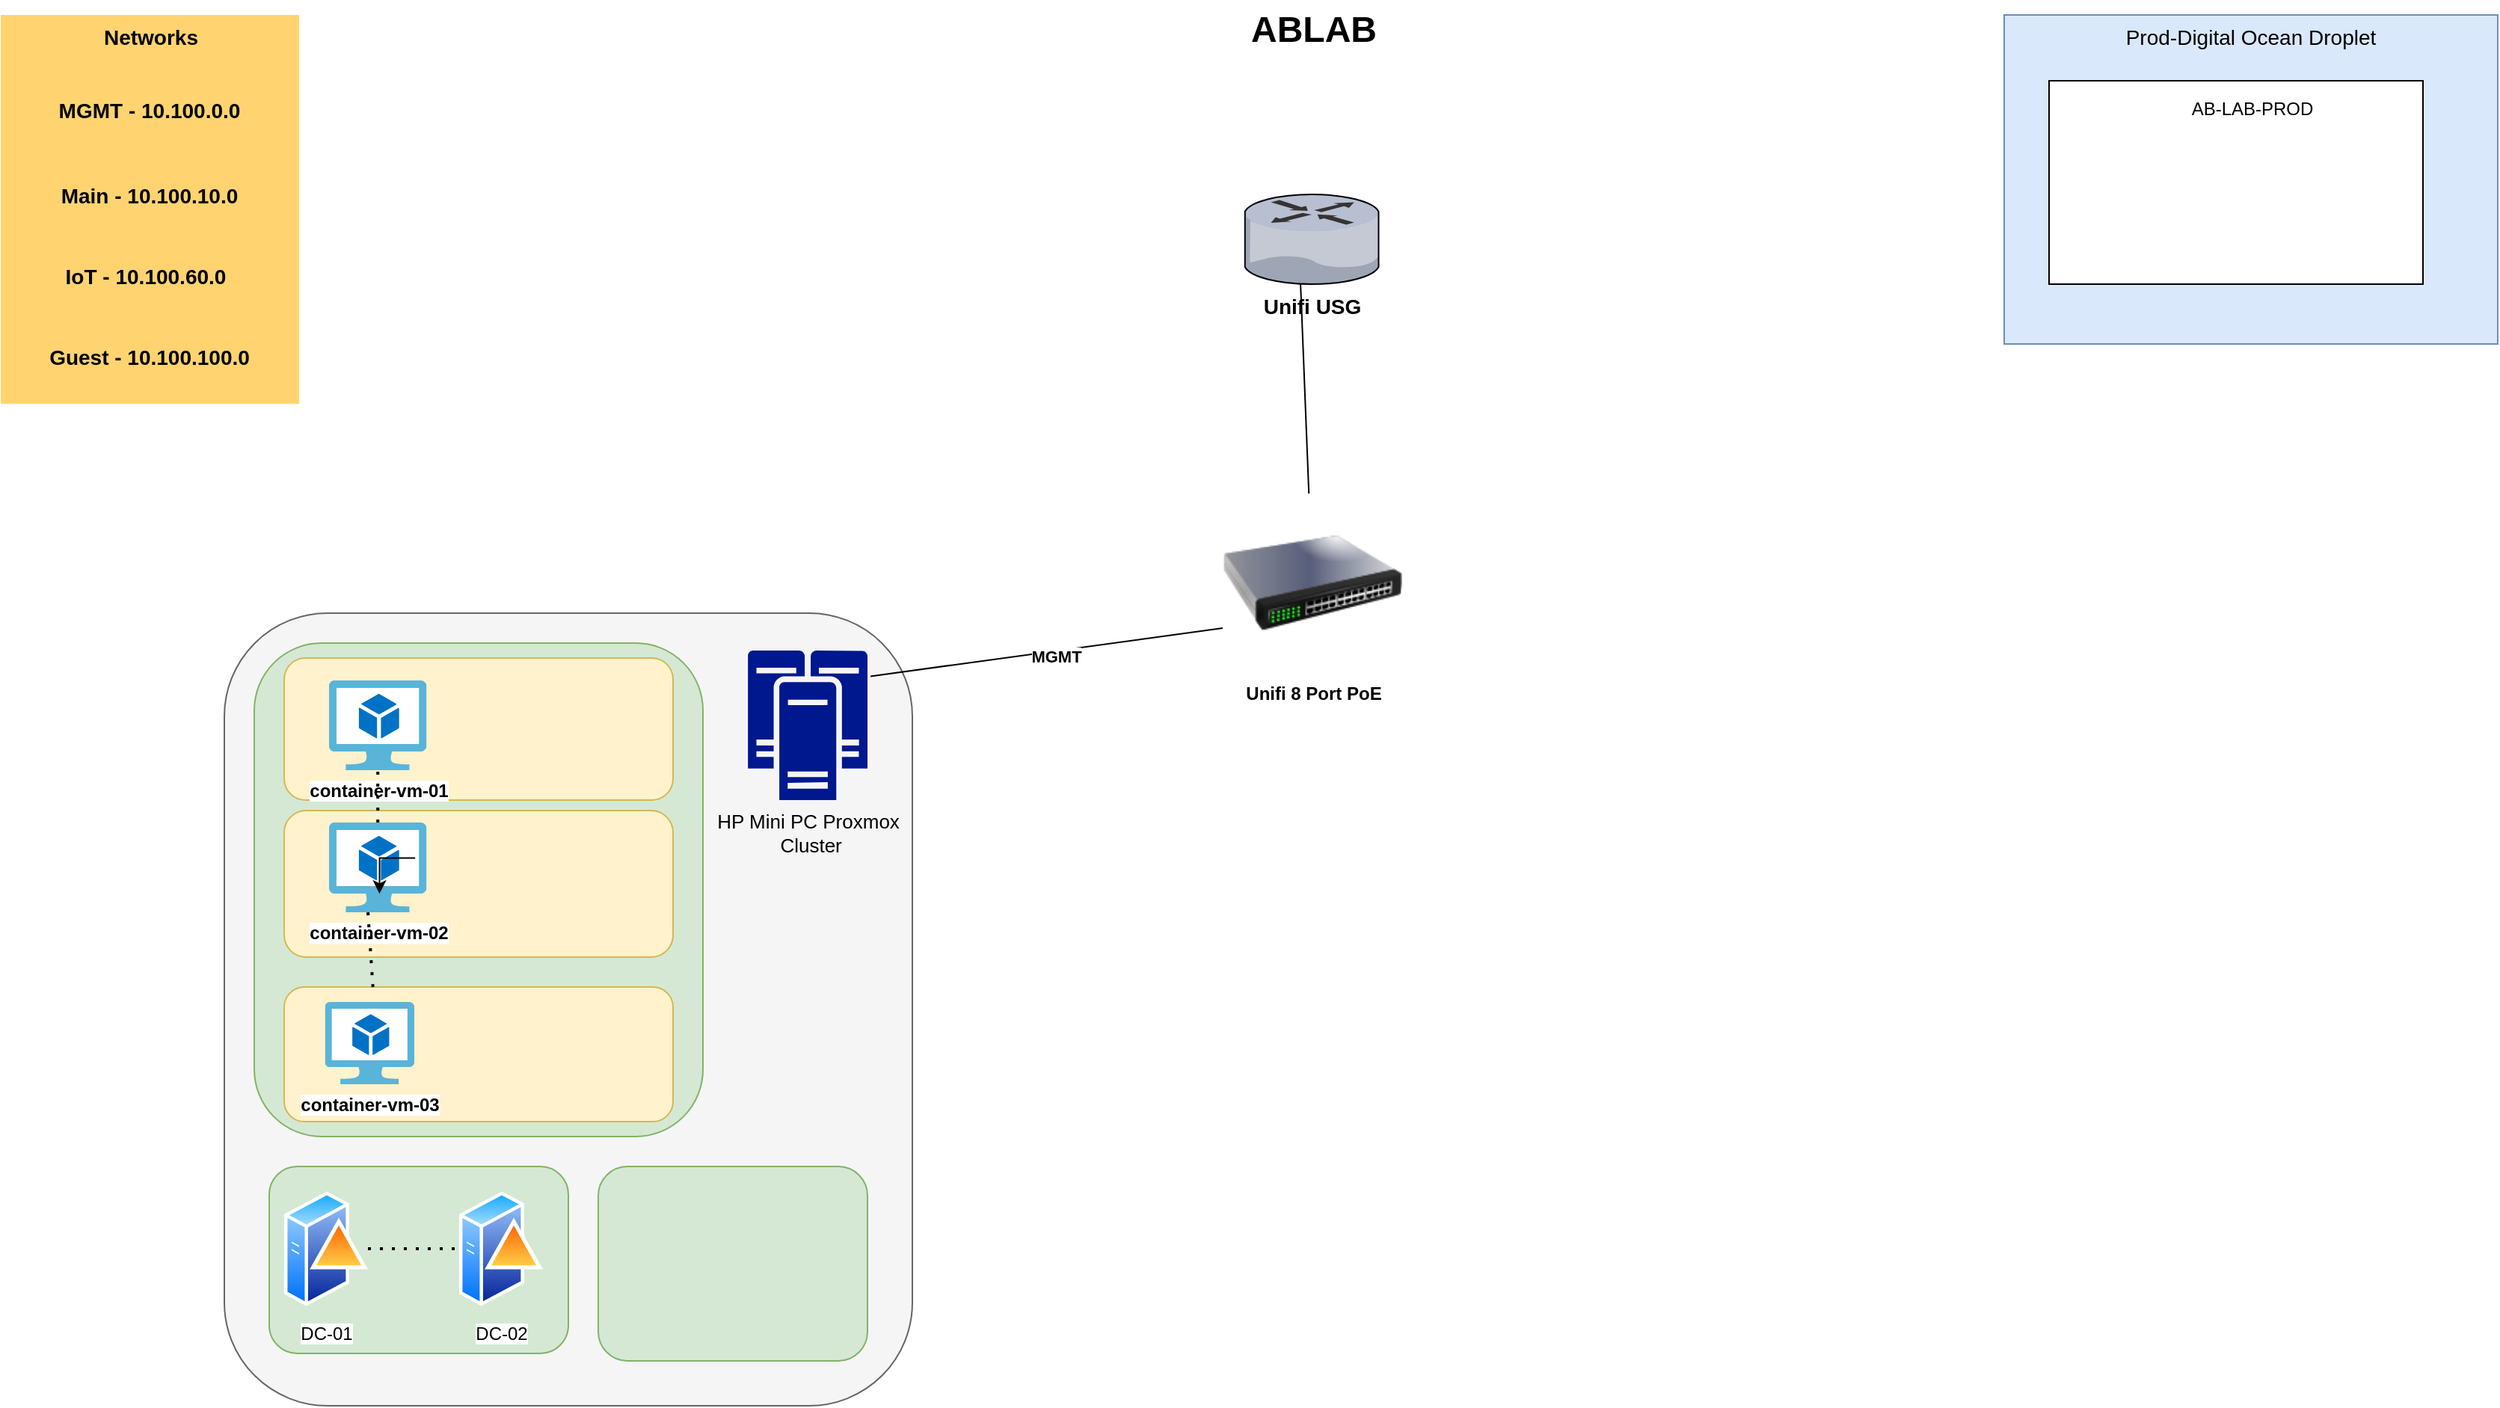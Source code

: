 <mxfile version="21.6.2" type="github">
  <diagram name="Page-1" id="e3a06f82-3646-2815-327d-82caf3d4e204">
    <mxGraphModel dx="2288" dy="1234" grid="1" gridSize="10" guides="1" tooltips="1" connect="1" arrows="1" fold="1" page="1" pageScale="1.5" pageWidth="1169" pageHeight="826" background="none" math="0" shadow="0">
      <root>
        <mxCell id="0" style=";html=1;" />
        <mxCell id="1" style=";html=1;" parent="0" />
        <mxCell id="x9bdqeFJQxe7NECGImG6-19" value="" style="rounded=1;whiteSpace=wrap;html=1;fillColor=#f5f5f5;strokeColor=#666666;fontColor=#333333;" vertex="1" parent="1">
          <mxGeometry x="190" y="420" width="460" height="530" as="geometry" />
        </mxCell>
        <mxCell id="x9bdqeFJQxe7NECGImG6-41" value="" style="rounded=1;whiteSpace=wrap;html=1;fillColor=#d5e8d4;strokeColor=#82b366;" vertex="1" parent="1">
          <mxGeometry x="220" y="790" width="200" height="125" as="geometry" />
        </mxCell>
        <mxCell id="x9bdqeFJQxe7NECGImG6-24" value="" style="rounded=1;whiteSpace=wrap;html=1;fillColor=#d5e8d4;strokeColor=#82b366;" vertex="1" parent="1">
          <mxGeometry x="210" y="440" width="300" height="330" as="geometry" />
        </mxCell>
        <mxCell id="x9bdqeFJQxe7NECGImG6-36" value="" style="rounded=1;whiteSpace=wrap;html=1;fillColor=#fff2cc;strokeColor=#d6b656;" vertex="1" parent="1">
          <mxGeometry x="230" y="552" width="260" height="98" as="geometry" />
        </mxCell>
        <mxCell id="x9bdqeFJQxe7NECGImG6-37" value="" style="rounded=1;whiteSpace=wrap;html=1;fillColor=#fff2cc;strokeColor=#d6b656;" vertex="1" parent="1">
          <mxGeometry x="230" y="670" width="260" height="90" as="geometry" />
        </mxCell>
        <mxCell id="x9bdqeFJQxe7NECGImG6-35" value="" style="rounded=1;whiteSpace=wrap;html=1;fillColor=#fff2cc;strokeColor=#d6b656;" vertex="1" parent="1">
          <mxGeometry x="230" y="450" width="260" height="95" as="geometry" />
        </mxCell>
        <mxCell id="6a7d8f32e03d9370-60" value="Prod-Digital Ocean Droplet" style="whiteSpace=wrap;html=1;fillColor=#dae8fc;fontSize=14;strokeColor=#6c8ebf;verticalAlign=top;" parent="1" vertex="1">
          <mxGeometry x="1380" y="20" width="330" height="220" as="geometry" />
        </mxCell>
        <mxCell id="x9bdqeFJQxe7NECGImG6-12" value="" style="rounded=0;whiteSpace=wrap;html=1;" vertex="1" parent="1">
          <mxGeometry x="1410" y="64" width="250" height="136" as="geometry" />
        </mxCell>
        <mxCell id="6a7d8f32e03d9370-57" value="Networks&lt;br&gt;" style="whiteSpace=wrap;html=1;fillColor=#FFD470;gradientColor=none;fontSize=14;strokeColor=none;verticalAlign=top;fontStyle=1" parent="1" vertex="1">
          <mxGeometry x="40.5" y="20" width="199.5" height="260" as="geometry" />
        </mxCell>
        <mxCell id="6a7d8f32e03d9370-13" value="Unifi USG" style="verticalLabelPosition=bottom;aspect=fixed;html=1;verticalAlign=top;shape=mxgraph.citrix.router;fontSize=14;fontStyle=1;" parent="1" vertex="1">
          <mxGeometry x="872.29" y="140" width="90.41" height="60" as="geometry" />
        </mxCell>
        <mxCell id="6a7d8f32e03d9370-62" value="ABLAB" style="text;strokeColor=none;fillColor=none;html=1;fontSize=24;fontStyle=1;verticalAlign=middle;align=center;" parent="1" vertex="1">
          <mxGeometry x="487" y="10" width="861" height="40" as="geometry" />
        </mxCell>
        <mxCell id="x9bdqeFJQxe7NECGImG6-1" value="MGMT - 10.100.0.0" style="text;html=1;strokeColor=none;fillColor=none;align=center;verticalAlign=middle;whiteSpace=wrap;rounded=0;fontSize=14;fontStyle=1" vertex="1" parent="1">
          <mxGeometry x="50" y="68" width="180" height="32" as="geometry" />
        </mxCell>
        <mxCell id="x9bdqeFJQxe7NECGImG6-2" value="Main - 10.100.10.0" style="text;html=1;strokeColor=none;fillColor=none;align=center;verticalAlign=middle;whiteSpace=wrap;rounded=0;fontSize=14;fontStyle=1" vertex="1" parent="1">
          <mxGeometry x="75" y="126" width="130" height="30" as="geometry" />
        </mxCell>
        <mxCell id="x9bdqeFJQxe7NECGImG6-4" value="IoT - 10.100.60.0" style="text;html=1;strokeColor=none;fillColor=none;align=center;verticalAlign=middle;whiteSpace=wrap;rounded=0;fontSize=14;fontStyle=1" vertex="1" parent="1">
          <mxGeometry x="80" y="180" width="115" height="30" as="geometry" />
        </mxCell>
        <mxCell id="x9bdqeFJQxe7NECGImG6-5" value="Guest - 10.100.100.0" style="text;html=1;strokeColor=none;fillColor=none;align=center;verticalAlign=middle;whiteSpace=wrap;rounded=0;fontSize=14;fontStyle=1" vertex="1" parent="1">
          <mxGeometry x="70" y="234" width="140" height="30" as="geometry" />
        </mxCell>
        <mxCell id="x9bdqeFJQxe7NECGImG6-6" value="" style="shape=image;html=1;verticalAlign=top;verticalLabelPosition=bottom;labelBackgroundColor=#ffffff;imageAspect=0;aspect=fixed;image=https://cdn1.iconfinder.com/data/icons/operating-system-flat-1/30/ubuntu-128.png" vertex="1" parent="1">
          <mxGeometry x="1420" y="99" width="66" height="66" as="geometry" />
        </mxCell>
        <mxCell id="x9bdqeFJQxe7NECGImG6-7" value="" style="shape=image;html=1;verticalAlign=top;verticalLabelPosition=bottom;labelBackgroundColor=#ffffff;imageAspect=0;aspect=fixed;image=https://cdn1.iconfinder.com/data/icons/unicons-line-vol-3/24/docker-128.png" vertex="1" parent="1">
          <mxGeometry x="1500" y="88" width="56" height="56" as="geometry" />
        </mxCell>
        <mxCell id="x9bdqeFJQxe7NECGImG6-9" value="" style="shape=image;html=1;verticalAlign=top;verticalLabelPosition=bottom;labelBackgroundColor=#ffffff;imageAspect=0;aspect=fixed;image=https://cdn1.iconfinder.com/data/icons/unicons-line-vol-3/24/docker-128.png" vertex="1" parent="1">
          <mxGeometry x="1500" y="144" width="56" height="56" as="geometry" />
        </mxCell>
        <mxCell id="x9bdqeFJQxe7NECGImG6-10" value="" style="shape=image;html=1;verticalAlign=top;verticalLabelPosition=bottom;labelBackgroundColor=#ffffff;imageAspect=0;aspect=fixed;image=https://cdn1.iconfinder.com/data/icons/unicons-line-vol-3/24/docker-128.png" vertex="1" parent="1">
          <mxGeometry x="1580" y="90" width="56" height="56" as="geometry" />
        </mxCell>
        <mxCell id="x9bdqeFJQxe7NECGImG6-11" value="" style="shape=image;html=1;verticalAlign=top;verticalLabelPosition=bottom;labelBackgroundColor=#ffffff;imageAspect=0;aspect=fixed;image=https://cdn1.iconfinder.com/data/icons/unicons-line-vol-3/24/docker-128.png" vertex="1" parent="1">
          <mxGeometry x="1580" y="144" width="56" height="56" as="geometry" />
        </mxCell>
        <mxCell id="x9bdqeFJQxe7NECGImG6-13" value="AB-LAB-PROD" style="text;html=1;strokeColor=none;fillColor=none;align=center;verticalAlign=middle;whiteSpace=wrap;rounded=0;" vertex="1" parent="1">
          <mxGeometry x="1486" y="68" width="120" height="30" as="geometry" />
        </mxCell>
        <mxCell id="x9bdqeFJQxe7NECGImG6-14" value="HP Mini PC Proxmox&lt;br style=&quot;font-size: 13px;&quot;&gt;&amp;nbsp;Cluster" style="sketch=0;aspect=fixed;pointerEvents=1;shadow=0;dashed=0;html=1;strokeColor=none;labelPosition=center;verticalLabelPosition=bottom;verticalAlign=top;align=center;fillColor=#00188D;shape=mxgraph.mscae.enterprise.cluster_server;fontSize=13;" vertex="1" parent="1">
          <mxGeometry x="540" y="445" width="80" height="100" as="geometry" />
        </mxCell>
        <mxCell id="x9bdqeFJQxe7NECGImG6-15" value="" style="endArrow=none;html=1;rounded=0;entryX=0.412;entryY=0.996;entryDx=0;entryDy=0;entryPerimeter=0;" edge="1" parent="1" source="x9bdqeFJQxe7NECGImG6-16" target="6a7d8f32e03d9370-13">
          <mxGeometry width="50" height="50" relative="1" as="geometry">
            <mxPoint x="720" y="280" as="sourcePoint" />
            <mxPoint x="620" y="300" as="targetPoint" />
          </mxGeometry>
        </mxCell>
        <mxCell id="x9bdqeFJQxe7NECGImG6-16" value="Unifi 8 Port PoE" style="image;html=1;image=img/lib/clip_art/networking/Switch_128x128.png;fontStyle=1" vertex="1" parent="1">
          <mxGeometry x="857.5" y="340" width="120" height="120" as="geometry" />
        </mxCell>
        <mxCell id="x9bdqeFJQxe7NECGImG6-18" value="" style="endArrow=none;html=1;rounded=0;entryX=0;entryY=0.75;entryDx=0;entryDy=0;exitX=1.025;exitY=0.172;exitDx=0;exitDy=0;exitPerimeter=0;" edge="1" parent="1" source="x9bdqeFJQxe7NECGImG6-14" target="x9bdqeFJQxe7NECGImG6-16">
          <mxGeometry width="50" height="50" relative="1" as="geometry">
            <mxPoint x="720" y="470" as="sourcePoint" />
            <mxPoint x="770" y="420" as="targetPoint" />
          </mxGeometry>
        </mxCell>
        <mxCell id="x9bdqeFJQxe7NECGImG6-49" value="MGMT" style="edgeLabel;html=1;align=center;verticalAlign=middle;resizable=0;points=[];fontStyle=1" vertex="1" connectable="0" parent="x9bdqeFJQxe7NECGImG6-18">
          <mxGeometry x="0.045" y="-4" relative="1" as="geometry">
            <mxPoint y="-1" as="offset" />
          </mxGeometry>
        </mxCell>
        <mxCell id="x9bdqeFJQxe7NECGImG6-20" value="&lt;b&gt;container-vm-01&lt;/b&gt;" style="image;sketch=0;aspect=fixed;html=1;points=[];align=center;fontSize=12;image=img/lib/mscae/Virtual_Machine_2.svg;" vertex="1" parent="1">
          <mxGeometry x="260" y="465" width="65.22" height="60" as="geometry" />
        </mxCell>
        <mxCell id="x9bdqeFJQxe7NECGImG6-22" value="&lt;b&gt;container-vm-02&lt;/b&gt;" style="image;sketch=0;aspect=fixed;html=1;points=[];align=center;fontSize=12;image=img/lib/mscae/Virtual_Machine_2.svg;" vertex="1" parent="1">
          <mxGeometry x="260" y="560" width="65.22" height="60" as="geometry" />
        </mxCell>
        <mxCell id="x9bdqeFJQxe7NECGImG6-23" value="container-vm-03" style="image;sketch=0;aspect=fixed;html=1;points=[];align=center;fontSize=12;image=img/lib/mscae/Virtual_Machine_2.svg;fontStyle=1" vertex="1" parent="1">
          <mxGeometry x="257.28" y="680" width="59.79" height="55" as="geometry" />
        </mxCell>
        <mxCell id="x9bdqeFJQxe7NECGImG6-25" value="" style="shape=image;html=1;verticalAlign=top;verticalLabelPosition=bottom;labelBackgroundColor=#ffffff;imageAspect=0;aspect=fixed;image=https://cdn1.iconfinder.com/data/icons/unicons-line-vol-3/24/docker-128.png" vertex="1" parent="1">
          <mxGeometry x="360" y="470" width="50" height="50" as="geometry" />
        </mxCell>
        <mxCell id="x9bdqeFJQxe7NECGImG6-26" value="" style="shape=image;html=1;verticalAlign=top;verticalLabelPosition=bottom;labelBackgroundColor=#ffffff;imageAspect=0;aspect=fixed;image=https://cdn1.iconfinder.com/data/icons/unicons-line-vol-3/24/docker-128.png" vertex="1" parent="1">
          <mxGeometry x="360" y="576" width="50" height="50" as="geometry" />
        </mxCell>
        <mxCell id="x9bdqeFJQxe7NECGImG6-27" value="" style="shape=image;html=1;verticalAlign=top;verticalLabelPosition=bottom;labelBackgroundColor=#ffffff;imageAspect=0;aspect=fixed;image=https://cdn1.iconfinder.com/data/icons/unicons-line-vol-3/24/docker-128.png" vertex="1" parent="1">
          <mxGeometry x="350" y="690" width="50" height="50" as="geometry" />
        </mxCell>
        <mxCell id="x9bdqeFJQxe7NECGImG6-28" value="" style="shape=image;html=1;verticalAlign=top;verticalLabelPosition=bottom;labelBackgroundColor=#ffffff;imageAspect=0;aspect=fixed;image=https://cdn1.iconfinder.com/data/icons/unicons-line-vol-3/24/docker-128.png" vertex="1" parent="1">
          <mxGeometry x="427" y="470" width="50" height="50" as="geometry" />
        </mxCell>
        <mxCell id="x9bdqeFJQxe7NECGImG6-29" value="" style="shape=image;html=1;verticalAlign=top;verticalLabelPosition=bottom;labelBackgroundColor=#ffffff;imageAspect=0;aspect=fixed;image=https://cdn1.iconfinder.com/data/icons/unicons-line-vol-3/24/docker-128.png" vertex="1" parent="1">
          <mxGeometry x="427" y="576" width="50" height="50" as="geometry" />
        </mxCell>
        <mxCell id="x9bdqeFJQxe7NECGImG6-30" value="" style="shape=image;html=1;verticalAlign=top;verticalLabelPosition=bottom;labelBackgroundColor=#ffffff;imageAspect=0;aspect=fixed;image=https://cdn1.iconfinder.com/data/icons/unicons-line-vol-3/24/docker-128.png" vertex="1" parent="1">
          <mxGeometry x="420" y="690" width="50" height="50" as="geometry" />
        </mxCell>
        <mxCell id="x9bdqeFJQxe7NECGImG6-31" value="DC-01" style="image;aspect=fixed;perimeter=ellipsePerimeter;html=1;align=center;shadow=0;dashed=0;spacingTop=3;image=img/lib/active_directory/domain_controller.svg;" vertex="1" parent="1">
          <mxGeometry x="230" y="805" width="56" height="80" as="geometry" />
        </mxCell>
        <mxCell id="x9bdqeFJQxe7NECGImG6-32" value="" style="endArrow=none;dashed=1;html=1;dashPattern=1 3;strokeWidth=2;rounded=0;" edge="1" parent="1" source="x9bdqeFJQxe7NECGImG6-22" target="x9bdqeFJQxe7NECGImG6-20">
          <mxGeometry width="50" height="50" relative="1" as="geometry">
            <mxPoint x="320" y="580" as="sourcePoint" />
            <mxPoint x="370" y="530" as="targetPoint" />
          </mxGeometry>
        </mxCell>
        <mxCell id="x9bdqeFJQxe7NECGImG6-33" value="" style="endArrow=none;dashed=1;html=1;dashPattern=1 3;strokeWidth=2;rounded=0;" edge="1" parent="1">
          <mxGeometry width="50" height="50" relative="1" as="geometry">
            <mxPoint x="289.339" y="670" as="sourcePoint" />
            <mxPoint x="286" y="620" as="targetPoint" />
          </mxGeometry>
        </mxCell>
        <mxCell id="x9bdqeFJQxe7NECGImG6-39" value="DC-02" style="image;aspect=fixed;perimeter=ellipsePerimeter;html=1;align=center;shadow=0;dashed=0;spacingTop=3;image=img/lib/active_directory/domain_controller.svg;" vertex="1" parent="1">
          <mxGeometry x="347" y="805" width="56" height="80" as="geometry" />
        </mxCell>
        <mxCell id="x9bdqeFJQxe7NECGImG6-40" value="" style="endArrow=none;dashed=1;html=1;dashPattern=1 3;strokeWidth=2;rounded=0;entryX=0;entryY=0.5;entryDx=0;entryDy=0;" edge="1" parent="1" source="x9bdqeFJQxe7NECGImG6-31" target="x9bdqeFJQxe7NECGImG6-39">
          <mxGeometry width="50" height="50" relative="1" as="geometry">
            <mxPoint x="280" y="850" as="sourcePoint" />
            <mxPoint x="330" y="800" as="targetPoint" />
          </mxGeometry>
        </mxCell>
        <mxCell id="x9bdqeFJQxe7NECGImG6-42" value="" style="rounded=1;whiteSpace=wrap;html=1;fillColor=#d5e8d4;strokeColor=#82b366;" vertex="1" parent="1">
          <mxGeometry x="440" y="790" width="180" height="130" as="geometry" />
        </mxCell>
        <mxCell id="x9bdqeFJQxe7NECGImG6-47" style="edgeStyle=orthogonalEdgeStyle;rounded=0;orthogonalLoop=1;jettySize=auto;html=1;exitX=1;exitY=0.5;exitDx=0;exitDy=0;" edge="1" parent="1">
          <mxGeometry relative="1" as="geometry">
            <mxPoint x="317.61" y="583.805" as="sourcePoint" />
            <mxPoint x="293.75" y="607.61" as="targetPoint" />
          </mxGeometry>
        </mxCell>
      </root>
    </mxGraphModel>
  </diagram>
</mxfile>
